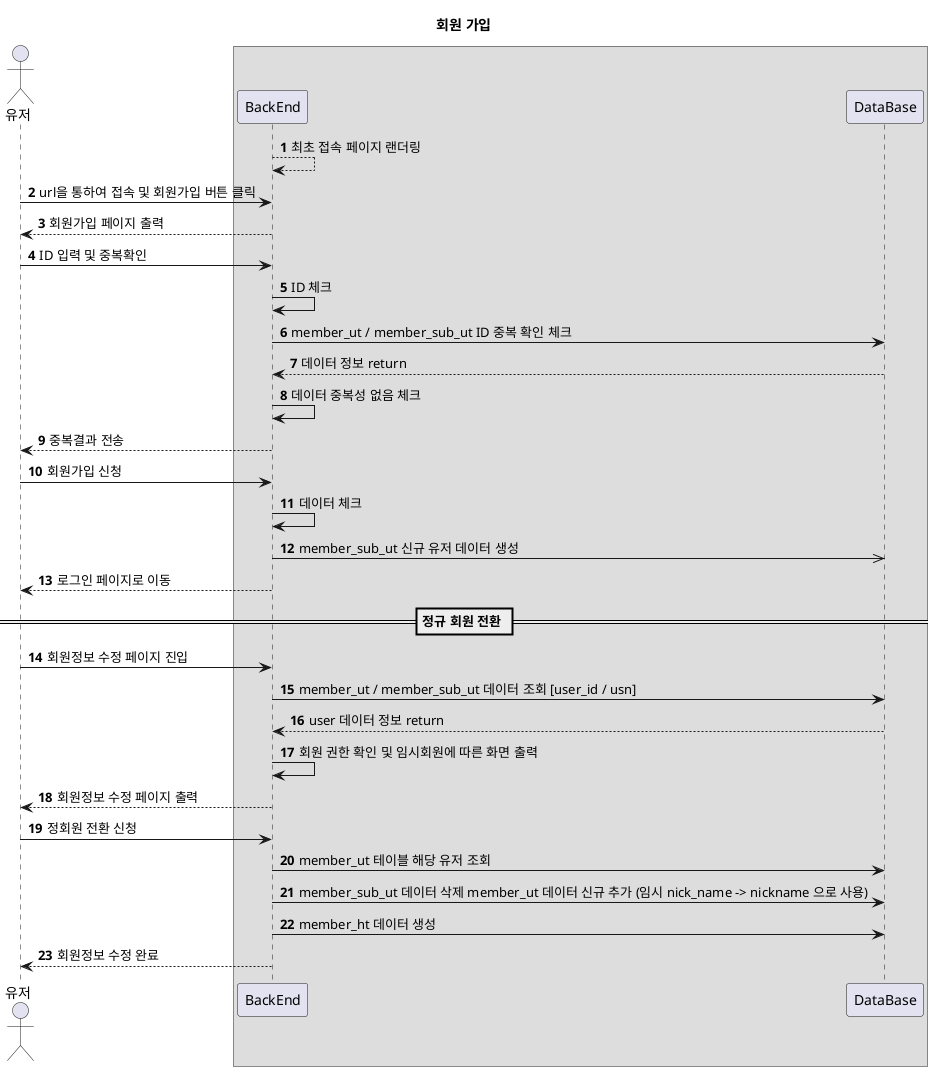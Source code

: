 @startuml
'https://plantuml.com/sequence-diagram

autonumber

title 회원 가입

actor 유저 as  user

box
participant BackEnd as be
participant DataBase as db
end box

be --> be : 최초 접속 페이지 랜더링
user -> be : url을 통하여 접속 및 회원가입 버튼 클릭
be --> user : 회원가입 페이지 출력

user -> be : ID 입력 및 중복확인
be -> be : ID 체크
be -> db : member_ut / member_sub_ut ID 중복 확인 체크
db --> be : 데이터 정보 return
be -> be : 데이터 중복성 없음 체크
be --> user : 중복결과 전송

' user -> be : nick_name 입력 및 중복확인
' be -> be : nick_name 체크
' be -> db : member_ut nick_name 중복 확인 체크
' db --> be : 데이터 정보 return
' be -> be : 데이터 중복성 없음 체크
' be --> user : 중복결과 전송

user -> be : 회원가입 신청
be -> be : 데이터 체크
be ->> db : member_sub_ut 신규 유저 데이터 생성
be --> user : 로그인 페이지로 이동

== 정규 회원 전환 ==
user -> be : 회원정보 수정 페이지 진입
be -> db : member_ut / member_sub_ut 데이터 조회 [user_id / usn]
db --> be : user 데이터 정보 return
be -> be : 회원 권한 확인 및 임시회원에 따른 화면 출력
be --> user : 회원정보 수정 페이지 출력
user -> be : 정회원 전환 신청
be -> db : member_ut 테이블 해당 유저 조회
be -> db : member_sub_ut 데이터 삭제 member_ut 데이터 신규 추가 (임시 nick_name -> nickname 으로 사용)
be -> db : member_ht 데이터 생성
be --> user : 회원정보 수정 완료





@enduml